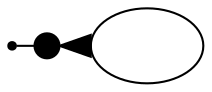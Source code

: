 digraph G {
  rankdir=LR;
  T [shape=point];
  H [label=""];
  T -> H [arrowsize=1.5,arrowhead=invdot];
}
